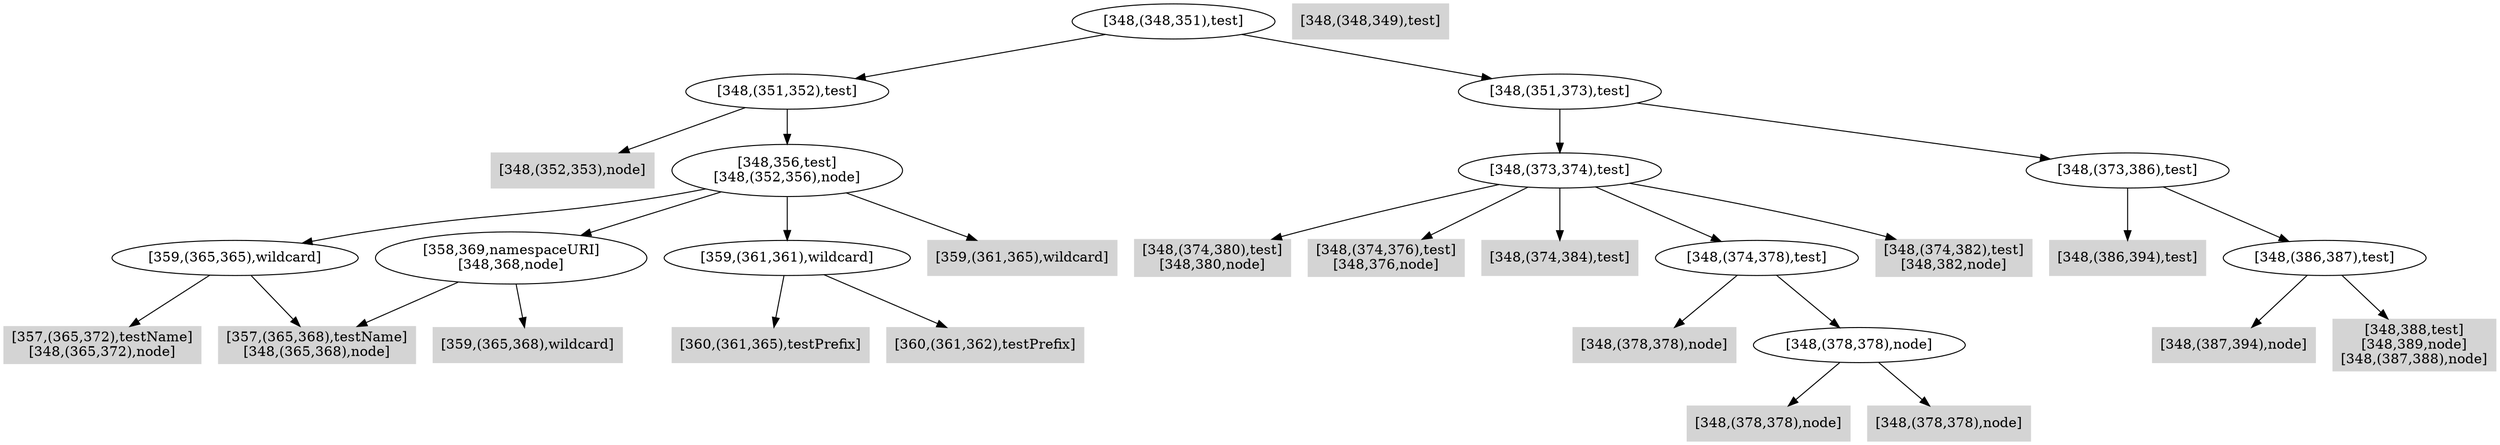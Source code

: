 digraph { 
120 [shape=box,style=filled,color=".0 .0 .83",label="[348,388,test]\n[348,389,node]\n[348,(387,388),node]"];
121 [shape=box,style=filled,color=".0 .0 .83",label="[348,(387,394),node]"];
122 [shape=box,style=filled,color=".0 .0 .83",label="[348,(374,382),test]\n[348,382,node]"];
123 [shape=box,style=filled,color=".0 .0 .83",label="[348,(374,380),test]\n[348,380,node]"];
124 [shape=box,style=filled,color=".0 .0 .83",label="[348,(378,378),node]"];
125 [shape=box,style=filled,color=".0 .0 .83",label="[348,(378,378),node]"];
126 [label="[348,(378,378),node]"];
127 [shape=box,style=filled,color=".0 .0 .83",label="[348,(378,378),node]"];
128 [shape=box,style=filled,color=".0 .0 .83",label="[348,(374,376),test]\n[348,376,node]"];
129 [shape=box,style=filled,color=".0 .0 .83",label="[348,(352,353),node]"];
130 [shape=box,style=filled,color=".0 .0 .83",label="[357,(365,368),testName]\n[348,(365,368),node]"];
131 [shape=box,style=filled,color=".0 .0 .83",label="[359,(365,368),wildcard]"];
132 [label="[358,369,namespaceURI]\n[348,368,node]"];
133 [shape=box,style=filled,color=".0 .0 .83",label="[357,(365,372),testName]\n[348,(365,372),node]"];
134 [shape=box,style=filled,color=".0 .0 .83",label="[360,(361,362),testPrefix]"];
135 [shape=box,style=filled,color=".0 .0 .83",label="[360,(361,365),testPrefix]"];
136 [label="[359,(361,361),wildcard]"];
137 [shape=box,style=filled,color=".0 .0 .83",label="[359,(361,365),wildcard]"];
138 [label="[359,(365,365),wildcard]"];
139 [label="[348,356,test]\n[348,(352,356),node]"];
140 [shape=box,style=filled,color=".0 .0 .83",label="[348,(348,349),test]"];
141 [label="[348,(351,352),test]"];
142 [shape=box,style=filled,color=".0 .0 .83",label="[348,(374,384),test]"];
143 [label="[348,(374,378),test]"];
144 [label="[348,(373,374),test]"];
145 [label="[348,(386,387),test]"];
146 [shape=box,style=filled,color=".0 .0 .83",label="[348,(386,394),test]"];
147 [label="[348,(373,386),test]"];
148 [label="[348,(351,373),test]"];
149 [label="[348,(348,351),test]"];
126 -> 124;
126 -> 125;
132 -> 130;
132 -> 131;
136 -> 134;
136 -> 135;
138 -> 130;
138 -> 133;
139 -> 132;
139 -> 136;
139 -> 137;
139 -> 138;
141 -> 129;
141 -> 139;
143 -> 126;
143 -> 127;
144 -> 122;
144 -> 123;
144 -> 128;
144 -> 142;
144 -> 143;
145 -> 120;
145 -> 121;
147 -> 145;
147 -> 146;
148 -> 144;
148 -> 147;
149 -> 141;
149 -> 148;
}